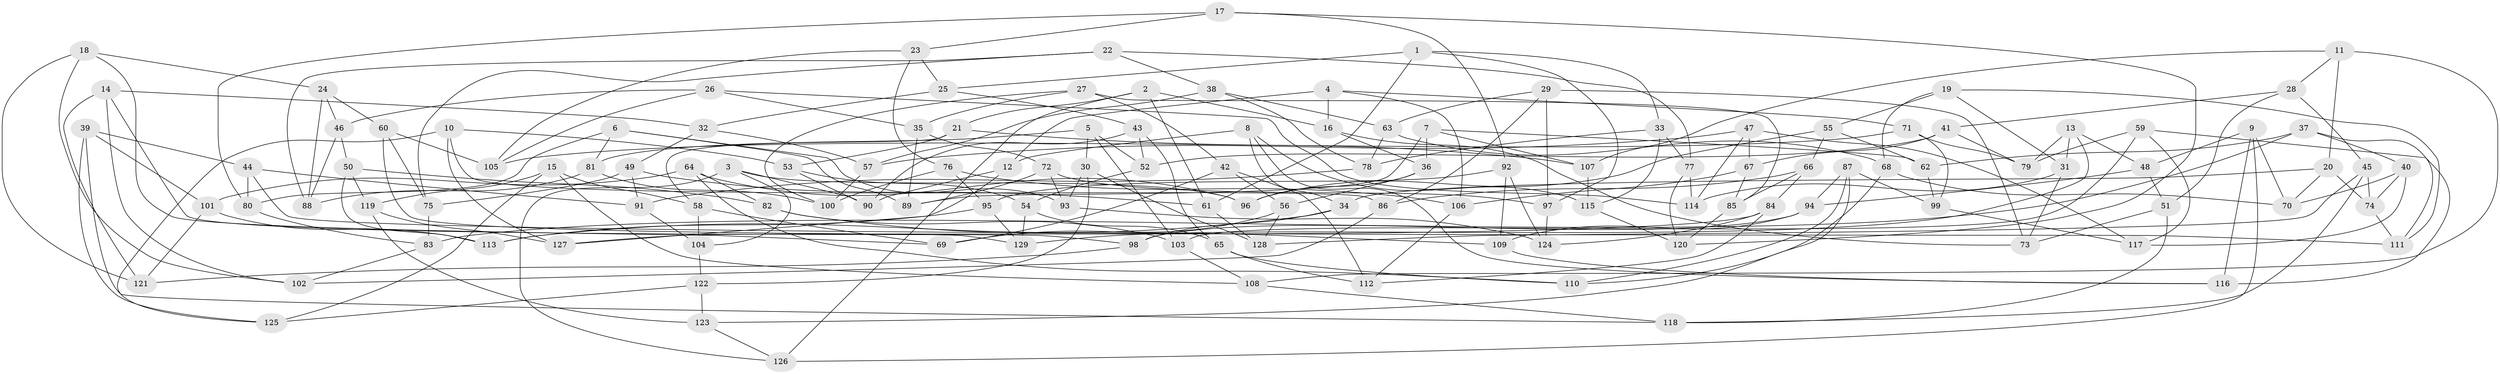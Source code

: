 // coarse degree distribution, {7: 0.3076923076923077, 5: 0.1794871794871795, 6: 0.28205128205128205, 8: 0.10256410256410256, 4: 0.02564102564102564, 9: 0.05128205128205128, 3: 0.02564102564102564, 10: 0.02564102564102564}
// Generated by graph-tools (version 1.1) at 2025/38/03/04/25 23:38:04]
// undirected, 129 vertices, 258 edges
graph export_dot {
  node [color=gray90,style=filled];
  1;
  2;
  3;
  4;
  5;
  6;
  7;
  8;
  9;
  10;
  11;
  12;
  13;
  14;
  15;
  16;
  17;
  18;
  19;
  20;
  21;
  22;
  23;
  24;
  25;
  26;
  27;
  28;
  29;
  30;
  31;
  32;
  33;
  34;
  35;
  36;
  37;
  38;
  39;
  40;
  41;
  42;
  43;
  44;
  45;
  46;
  47;
  48;
  49;
  50;
  51;
  52;
  53;
  54;
  55;
  56;
  57;
  58;
  59;
  60;
  61;
  62;
  63;
  64;
  65;
  66;
  67;
  68;
  69;
  70;
  71;
  72;
  73;
  74;
  75;
  76;
  77;
  78;
  79;
  80;
  81;
  82;
  83;
  84;
  85;
  86;
  87;
  88;
  89;
  90;
  91;
  92;
  93;
  94;
  95;
  96;
  97;
  98;
  99;
  100;
  101;
  102;
  103;
  104;
  105;
  106;
  107;
  108;
  109;
  110;
  111;
  112;
  113;
  114;
  115;
  116;
  117;
  118;
  119;
  120;
  121;
  122;
  123;
  124;
  125;
  126;
  127;
  128;
  129;
  1 -- 25;
  1 -- 97;
  1 -- 61;
  1 -- 33;
  2 -- 126;
  2 -- 16;
  2 -- 21;
  2 -- 61;
  3 -- 104;
  3 -- 96;
  3 -- 126;
  3 -- 90;
  4 -- 71;
  4 -- 16;
  4 -- 12;
  4 -- 106;
  5 -- 52;
  5 -- 81;
  5 -- 30;
  5 -- 103;
  6 -- 81;
  6 -- 89;
  6 -- 93;
  6 -- 80;
  7 -- 36;
  7 -- 107;
  7 -- 89;
  7 -- 62;
  8 -- 116;
  8 -- 34;
  8 -- 115;
  8 -- 12;
  9 -- 116;
  9 -- 48;
  9 -- 70;
  9 -- 126;
  10 -- 86;
  10 -- 53;
  10 -- 127;
  10 -- 125;
  11 -- 28;
  11 -- 108;
  11 -- 20;
  11 -- 107;
  12 -- 127;
  12 -- 90;
  13 -- 79;
  13 -- 48;
  13 -- 129;
  13 -- 31;
  14 -- 32;
  14 -- 98;
  14 -- 121;
  14 -- 102;
  15 -- 58;
  15 -- 125;
  15 -- 119;
  15 -- 108;
  16 -- 36;
  16 -- 73;
  17 -- 120;
  17 -- 92;
  17 -- 80;
  17 -- 23;
  18 -- 69;
  18 -- 121;
  18 -- 102;
  18 -- 24;
  19 -- 111;
  19 -- 31;
  19 -- 68;
  19 -- 55;
  20 -- 34;
  20 -- 70;
  20 -- 74;
  21 -- 58;
  21 -- 107;
  21 -- 53;
  22 -- 75;
  22 -- 88;
  22 -- 38;
  22 -- 77;
  23 -- 25;
  23 -- 76;
  23 -- 105;
  24 -- 46;
  24 -- 88;
  24 -- 60;
  25 -- 32;
  25 -- 43;
  26 -- 46;
  26 -- 35;
  26 -- 114;
  26 -- 105;
  27 -- 42;
  27 -- 100;
  27 -- 35;
  27 -- 85;
  28 -- 51;
  28 -- 41;
  28 -- 45;
  29 -- 97;
  29 -- 73;
  29 -- 86;
  29 -- 63;
  30 -- 122;
  30 -- 128;
  30 -- 93;
  31 -- 73;
  31 -- 114;
  32 -- 57;
  32 -- 49;
  33 -- 115;
  33 -- 77;
  33 -- 78;
  34 -- 113;
  34 -- 98;
  35 -- 72;
  35 -- 89;
  36 -- 56;
  36 -- 96;
  37 -- 83;
  37 -- 111;
  37 -- 62;
  37 -- 40;
  38 -- 78;
  38 -- 57;
  38 -- 63;
  39 -- 125;
  39 -- 118;
  39 -- 101;
  39 -- 44;
  40 -- 70;
  40 -- 74;
  40 -- 117;
  41 -- 52;
  41 -- 79;
  41 -- 67;
  42 -- 69;
  42 -- 56;
  42 -- 112;
  43 -- 90;
  43 -- 65;
  43 -- 52;
  44 -- 111;
  44 -- 91;
  44 -- 80;
  45 -- 118;
  45 -- 74;
  45 -- 128;
  46 -- 50;
  46 -- 88;
  47 -- 57;
  47 -- 117;
  47 -- 114;
  47 -- 67;
  48 -- 51;
  48 -- 94;
  49 -- 75;
  49 -- 61;
  49 -- 91;
  50 -- 113;
  50 -- 82;
  50 -- 119;
  51 -- 118;
  51 -- 73;
  52 -- 54;
  53 -- 54;
  53 -- 90;
  54 -- 65;
  54 -- 129;
  55 -- 62;
  55 -- 66;
  55 -- 96;
  56 -- 69;
  56 -- 128;
  57 -- 100;
  58 -- 104;
  58 -- 69;
  59 -- 79;
  59 -- 117;
  59 -- 103;
  59 -- 116;
  60 -- 75;
  60 -- 105;
  60 -- 129;
  61 -- 128;
  62 -- 99;
  63 -- 78;
  63 -- 68;
  64 -- 82;
  64 -- 101;
  64 -- 96;
  64 -- 110;
  65 -- 112;
  65 -- 110;
  66 -- 86;
  66 -- 85;
  66 -- 84;
  67 -- 85;
  67 -- 106;
  68 -- 110;
  68 -- 70;
  71 -- 79;
  71 -- 105;
  71 -- 99;
  72 -- 93;
  72 -- 89;
  72 -- 97;
  74 -- 111;
  75 -- 83;
  76 -- 100;
  76 -- 95;
  76 -- 106;
  77 -- 120;
  77 -- 114;
  78 -- 91;
  80 -- 83;
  81 -- 88;
  81 -- 100;
  82 -- 109;
  82 -- 103;
  83 -- 102;
  84 -- 124;
  84 -- 112;
  84 -- 127;
  85 -- 120;
  86 -- 102;
  87 -- 94;
  87 -- 110;
  87 -- 123;
  87 -- 99;
  91 -- 104;
  92 -- 95;
  92 -- 124;
  92 -- 109;
  93 -- 124;
  94 -- 98;
  94 -- 109;
  95 -- 113;
  95 -- 129;
  97 -- 124;
  98 -- 121;
  99 -- 117;
  101 -- 121;
  101 -- 113;
  103 -- 108;
  104 -- 122;
  106 -- 112;
  107 -- 115;
  108 -- 118;
  109 -- 116;
  115 -- 120;
  119 -- 127;
  119 -- 123;
  122 -- 125;
  122 -- 123;
  123 -- 126;
}
